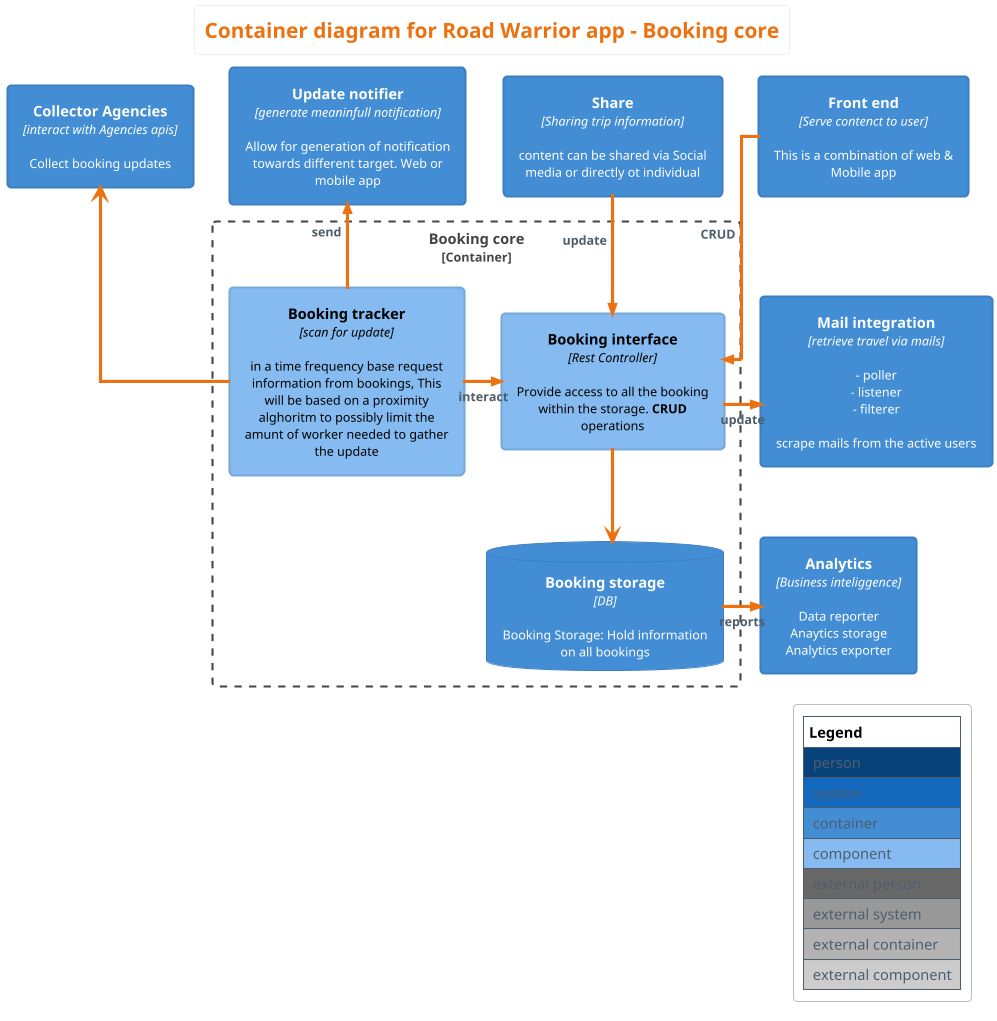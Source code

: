 @startuml
!include <c4/C4_Component.puml>  
' uncomment the following line and comment the first to use locally
' !include C4_Component.puml

!theme aws-orange
skinparam BackgroundColor white   

LAYOUT_WITH_LEGEND()

skinparam linetype ortho
title Container diagram for **Road Warrior** app - Booking core

Container(collector_agencies, "Collector Agencies", "interact with Agencies apis", "Collect booking updates")
Container(notifier, "Update notifier", "generate meaninfull notification", "Allow for generation of notification towards different target. Web or mobile app")
Container(mail_poller, "Mail integration", "retrieve travel via mails", "- poller\n- listener\n- filterer\n\nscrape mails from the active users")
'Container(sharer, "Share", "", "allow for sharing trip")
Container(sharer, "Share", "Sharing trip information", "content can be shared via Social media or directly ot individual")

Container_Boundary(booking_core, "Booking core") {
Component(booking_interface, "Booking interface", "Rest Controller", "Provide access to all the booking within the storage. **CRUD** operations")
Component(booking_tracker, "Booking tracker", "scan for update", "in a time frequency base request information from bookings, This will be based on a proximity alghoritm to possibly limit the amunt of worker needed to gather the update")
ContainerDb(booking_storage, "Booking storage", "DB", "Booking Storage: Hold information on all bookings")


Rel_Neighbor(booking_tracker, booking_interface, "interact")

' Rel(booking_interface, booking_storage, "CRUD")

booking_interface -->booking_storage
}


Container(front_end, "Front end", "Serve contenct to user", "This is a combination of web & Mobile app")

Container(analytics, "Analytics", "Business inteliggence", "Data reporter\nAnaytics storage\nAnalytics exporter")

'Rel_Back(collector_agencies, booking_tracker, "Get updates")

collector_agencies <-- booking_tracker

Rel_Back(notifier, booking_tracker, "send")
Rel(front_end, booking_interface, "CRUD")


Rel_Neighbor(booking_storage, analytics, "reports")
Rel(sharer, booking_interface, "update")
Rel_Neighbor(booking_interface, mail_poller, "update")


@enduml

